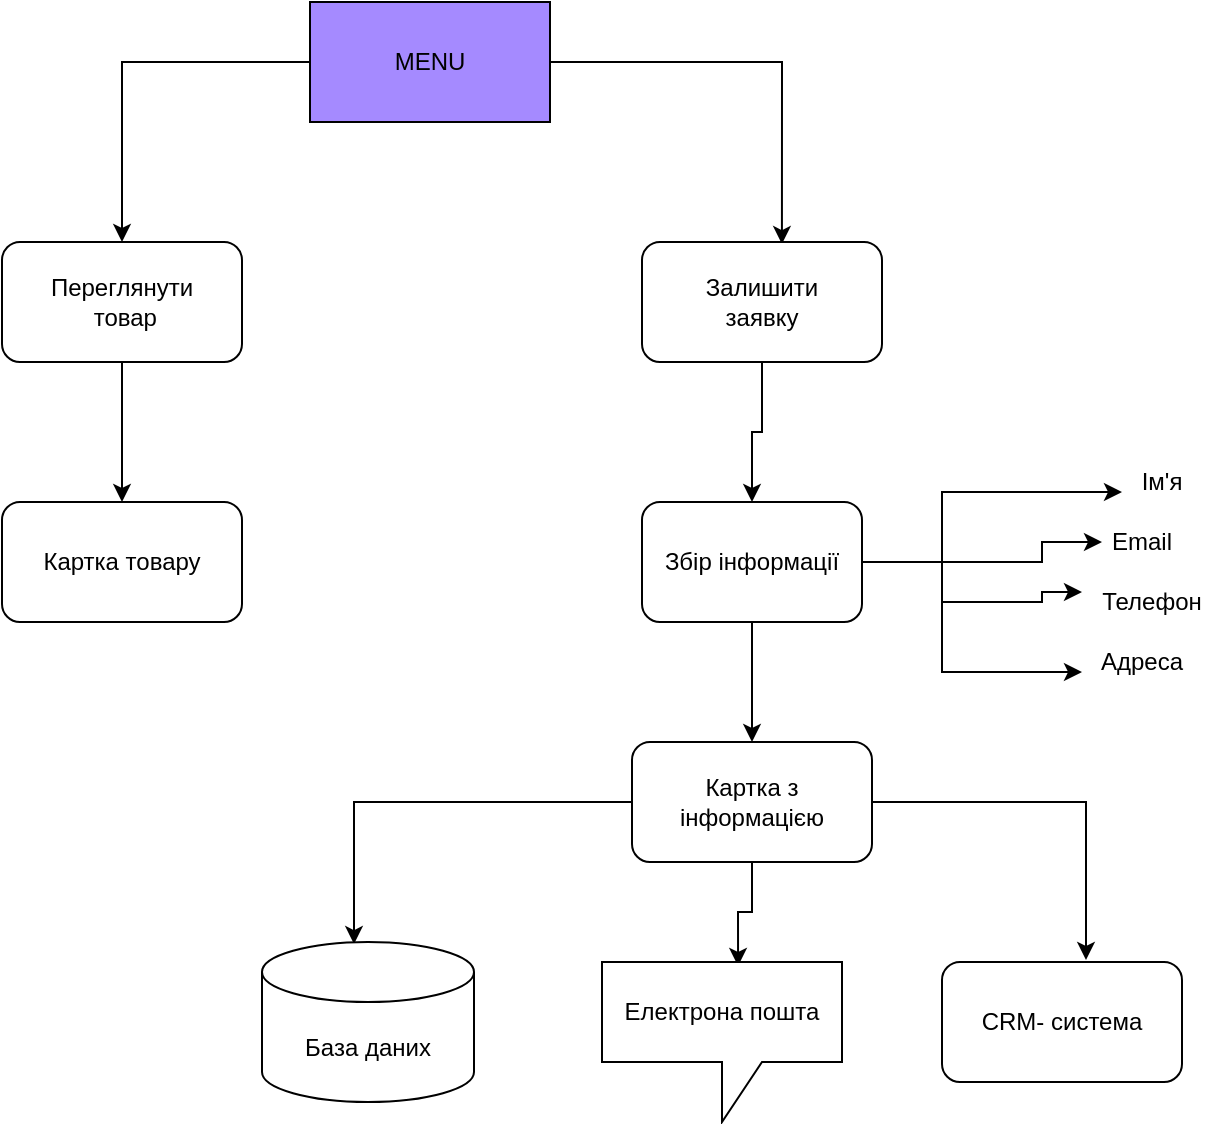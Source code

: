 <mxfile version="14.5.7" type="github">
  <diagram id="VPsbSxtzRYap7X6kAkk0" name="Page-1">
    <mxGraphModel dx="1422" dy="794" grid="1" gridSize="10" guides="1" tooltips="1" connect="1" arrows="1" fold="1" page="1" pageScale="1" pageWidth="827" pageHeight="1169" math="0" shadow="0">
      <root>
        <mxCell id="0" />
        <mxCell id="1" parent="0" />
        <mxCell id="A-kss5NYeXnSZSWgqj85-4" style="edgeStyle=orthogonalEdgeStyle;rounded=0;orthogonalLoop=1;jettySize=auto;html=1;" parent="1" source="A-kss5NYeXnSZSWgqj85-1" target="A-kss5NYeXnSZSWgqj85-2" edge="1">
          <mxGeometry relative="1" as="geometry" />
        </mxCell>
        <mxCell id="A-kss5NYeXnSZSWgqj85-5" style="edgeStyle=orthogonalEdgeStyle;rounded=0;orthogonalLoop=1;jettySize=auto;html=1;exitX=1;exitY=0.5;exitDx=0;exitDy=0;entryX=0.583;entryY=0.017;entryDx=0;entryDy=0;entryPerimeter=0;" parent="1" source="A-kss5NYeXnSZSWgqj85-1" target="A-kss5NYeXnSZSWgqj85-3" edge="1">
          <mxGeometry relative="1" as="geometry">
            <mxPoint x="590" y="100" as="targetPoint" />
          </mxGeometry>
        </mxCell>
        <mxCell id="A-kss5NYeXnSZSWgqj85-1" value="MENU" style="rounded=0;whiteSpace=wrap;html=1;fillColor=#A58AFF;" parent="1" vertex="1">
          <mxGeometry x="354" y="70" width="120" height="60" as="geometry" />
        </mxCell>
        <mxCell id="A-kss5NYeXnSZSWgqj85-7" style="edgeStyle=orthogonalEdgeStyle;rounded=0;orthogonalLoop=1;jettySize=auto;html=1;exitX=0.5;exitY=1;exitDx=0;exitDy=0;" parent="1" source="A-kss5NYeXnSZSWgqj85-2" target="A-kss5NYeXnSZSWgqj85-6" edge="1">
          <mxGeometry relative="1" as="geometry" />
        </mxCell>
        <mxCell id="A-kss5NYeXnSZSWgqj85-2" value="Переглянути&lt;br&gt;&amp;nbsp;товар" style="rounded=1;whiteSpace=wrap;html=1;" parent="1" vertex="1">
          <mxGeometry x="200" y="190" width="120" height="60" as="geometry" />
        </mxCell>
        <mxCell id="A-kss5NYeXnSZSWgqj85-9" style="edgeStyle=orthogonalEdgeStyle;rounded=0;orthogonalLoop=1;jettySize=auto;html=1;exitX=0.5;exitY=1;exitDx=0;exitDy=0;" parent="1" source="A-kss5NYeXnSZSWgqj85-3" target="A-kss5NYeXnSZSWgqj85-8" edge="1">
          <mxGeometry relative="1" as="geometry" />
        </mxCell>
        <mxCell id="A-kss5NYeXnSZSWgqj85-3" value="Залишити&lt;br&gt;заявку" style="rounded=1;whiteSpace=wrap;html=1;" parent="1" vertex="1">
          <mxGeometry x="520" y="190" width="120" height="60" as="geometry" />
        </mxCell>
        <mxCell id="A-kss5NYeXnSZSWgqj85-6" value="Картка товару" style="rounded=1;whiteSpace=wrap;html=1;" parent="1" vertex="1">
          <mxGeometry x="200" y="320" width="120" height="60" as="geometry" />
        </mxCell>
        <mxCell id="A-kss5NYeXnSZSWgqj85-14" style="edgeStyle=orthogonalEdgeStyle;rounded=0;orthogonalLoop=1;jettySize=auto;html=1;entryX=0;entryY=0.75;entryDx=0;entryDy=0;" parent="1" source="A-kss5NYeXnSZSWgqj85-8" target="A-kss5NYeXnSZSWgqj85-10" edge="1">
          <mxGeometry relative="1" as="geometry">
            <Array as="points">
              <mxPoint x="670" y="350" />
              <mxPoint x="670" y="315" />
            </Array>
          </mxGeometry>
        </mxCell>
        <mxCell id="A-kss5NYeXnSZSWgqj85-15" style="edgeStyle=orthogonalEdgeStyle;rounded=0;orthogonalLoop=1;jettySize=auto;html=1;exitX=1;exitY=0.5;exitDx=0;exitDy=0;entryX=0;entryY=0.5;entryDx=0;entryDy=0;" parent="1" source="A-kss5NYeXnSZSWgqj85-8" target="A-kss5NYeXnSZSWgqj85-11" edge="1">
          <mxGeometry relative="1" as="geometry">
            <Array as="points">
              <mxPoint x="720" y="350" />
            </Array>
          </mxGeometry>
        </mxCell>
        <mxCell id="A-kss5NYeXnSZSWgqj85-16" style="edgeStyle=orthogonalEdgeStyle;rounded=0;orthogonalLoop=1;jettySize=auto;html=1;entryX=0;entryY=0.25;entryDx=0;entryDy=0;" parent="1" source="A-kss5NYeXnSZSWgqj85-8" target="A-kss5NYeXnSZSWgqj85-12" edge="1">
          <mxGeometry relative="1" as="geometry">
            <Array as="points">
              <mxPoint x="670" y="350" />
              <mxPoint x="670" y="370" />
              <mxPoint x="720" y="370" />
            </Array>
          </mxGeometry>
        </mxCell>
        <mxCell id="A-kss5NYeXnSZSWgqj85-18" style="edgeStyle=orthogonalEdgeStyle;rounded=0;orthogonalLoop=1;jettySize=auto;html=1;entryX=0;entryY=0.75;entryDx=0;entryDy=0;" parent="1" source="A-kss5NYeXnSZSWgqj85-8" target="A-kss5NYeXnSZSWgqj85-13" edge="1">
          <mxGeometry relative="1" as="geometry">
            <mxPoint x="680" y="410" as="targetPoint" />
            <Array as="points">
              <mxPoint x="670" y="350" />
              <mxPoint x="670" y="405" />
            </Array>
          </mxGeometry>
        </mxCell>
        <mxCell id="A-kss5NYeXnSZSWgqj85-22" style="edgeStyle=orthogonalEdgeStyle;rounded=0;orthogonalLoop=1;jettySize=auto;html=1;entryX=0.5;entryY=0;entryDx=0;entryDy=0;" parent="1" source="A-kss5NYeXnSZSWgqj85-8" target="A-kss5NYeXnSZSWgqj85-19" edge="1">
          <mxGeometry relative="1" as="geometry" />
        </mxCell>
        <mxCell id="A-kss5NYeXnSZSWgqj85-8" value="Збір інформації" style="rounded=1;whiteSpace=wrap;html=1;" parent="1" vertex="1">
          <mxGeometry x="520" y="320" width="110" height="60" as="geometry" />
        </mxCell>
        <mxCell id="A-kss5NYeXnSZSWgqj85-10" value="Ім&#39;я" style="text;html=1;strokeColor=none;fillColor=none;align=center;verticalAlign=middle;whiteSpace=wrap;rounded=0;" parent="1" vertex="1">
          <mxGeometry x="760" y="300" width="40" height="20" as="geometry" />
        </mxCell>
        <mxCell id="A-kss5NYeXnSZSWgqj85-11" value="Email" style="text;html=1;strokeColor=none;fillColor=none;align=center;verticalAlign=middle;whiteSpace=wrap;rounded=0;" parent="1" vertex="1">
          <mxGeometry x="750" y="330" width="40" height="20" as="geometry" />
        </mxCell>
        <mxCell id="A-kss5NYeXnSZSWgqj85-12" value="Телефон" style="text;html=1;strokeColor=none;fillColor=none;align=center;verticalAlign=middle;whiteSpace=wrap;rounded=0;" parent="1" vertex="1">
          <mxGeometry x="740" y="360" width="70" height="20" as="geometry" />
        </mxCell>
        <mxCell id="A-kss5NYeXnSZSWgqj85-13" value="Адреса" style="text;html=1;strokeColor=none;fillColor=none;align=center;verticalAlign=middle;whiteSpace=wrap;rounded=0;" parent="1" vertex="1">
          <mxGeometry x="740" y="390" width="60" height="20" as="geometry" />
        </mxCell>
        <mxCell id="A-kss5NYeXnSZSWgqj85-21" style="edgeStyle=orthogonalEdgeStyle;rounded=0;orthogonalLoop=1;jettySize=auto;html=1;entryX=0.434;entryY=0.013;entryDx=0;entryDy=0;entryPerimeter=0;" parent="1" source="A-kss5NYeXnSZSWgqj85-19" target="A-kss5NYeXnSZSWgqj85-20" edge="1">
          <mxGeometry relative="1" as="geometry" />
        </mxCell>
        <mxCell id="A-kss5NYeXnSZSWgqj85-25" style="edgeStyle=orthogonalEdgeStyle;rounded=0;orthogonalLoop=1;jettySize=auto;html=1;entryX=0.567;entryY=0.025;entryDx=0;entryDy=0;entryPerimeter=0;" parent="1" source="A-kss5NYeXnSZSWgqj85-19" target="A-kss5NYeXnSZSWgqj85-23" edge="1">
          <mxGeometry relative="1" as="geometry" />
        </mxCell>
        <mxCell id="A-kss5NYeXnSZSWgqj85-27" style="edgeStyle=orthogonalEdgeStyle;rounded=0;orthogonalLoop=1;jettySize=auto;html=1;entryX=0.6;entryY=-0.017;entryDx=0;entryDy=0;entryPerimeter=0;" parent="1" source="A-kss5NYeXnSZSWgqj85-19" target="A-kss5NYeXnSZSWgqj85-26" edge="1">
          <mxGeometry relative="1" as="geometry">
            <mxPoint x="740" y="470" as="targetPoint" />
          </mxGeometry>
        </mxCell>
        <mxCell id="A-kss5NYeXnSZSWgqj85-19" value="Картка з &lt;br&gt;інформацією" style="rounded=1;whiteSpace=wrap;html=1;" parent="1" vertex="1">
          <mxGeometry x="515" y="440" width="120" height="60" as="geometry" />
        </mxCell>
        <mxCell id="A-kss5NYeXnSZSWgqj85-20" value="База даних" style="shape=cylinder3;whiteSpace=wrap;html=1;boundedLbl=1;backgroundOutline=1;size=15;" parent="1" vertex="1">
          <mxGeometry x="330" y="540" width="106" height="80" as="geometry" />
        </mxCell>
        <mxCell id="A-kss5NYeXnSZSWgqj85-23" value="Електрона пошта" style="shape=callout;whiteSpace=wrap;html=1;perimeter=calloutPerimeter;" parent="1" vertex="1">
          <mxGeometry x="500" y="550" width="120" height="80" as="geometry" />
        </mxCell>
        <mxCell id="A-kss5NYeXnSZSWgqj85-26" value="CRM- система" style="rounded=1;whiteSpace=wrap;html=1;" parent="1" vertex="1">
          <mxGeometry x="670" y="550" width="120" height="60" as="geometry" />
        </mxCell>
      </root>
    </mxGraphModel>
  </diagram>
</mxfile>
